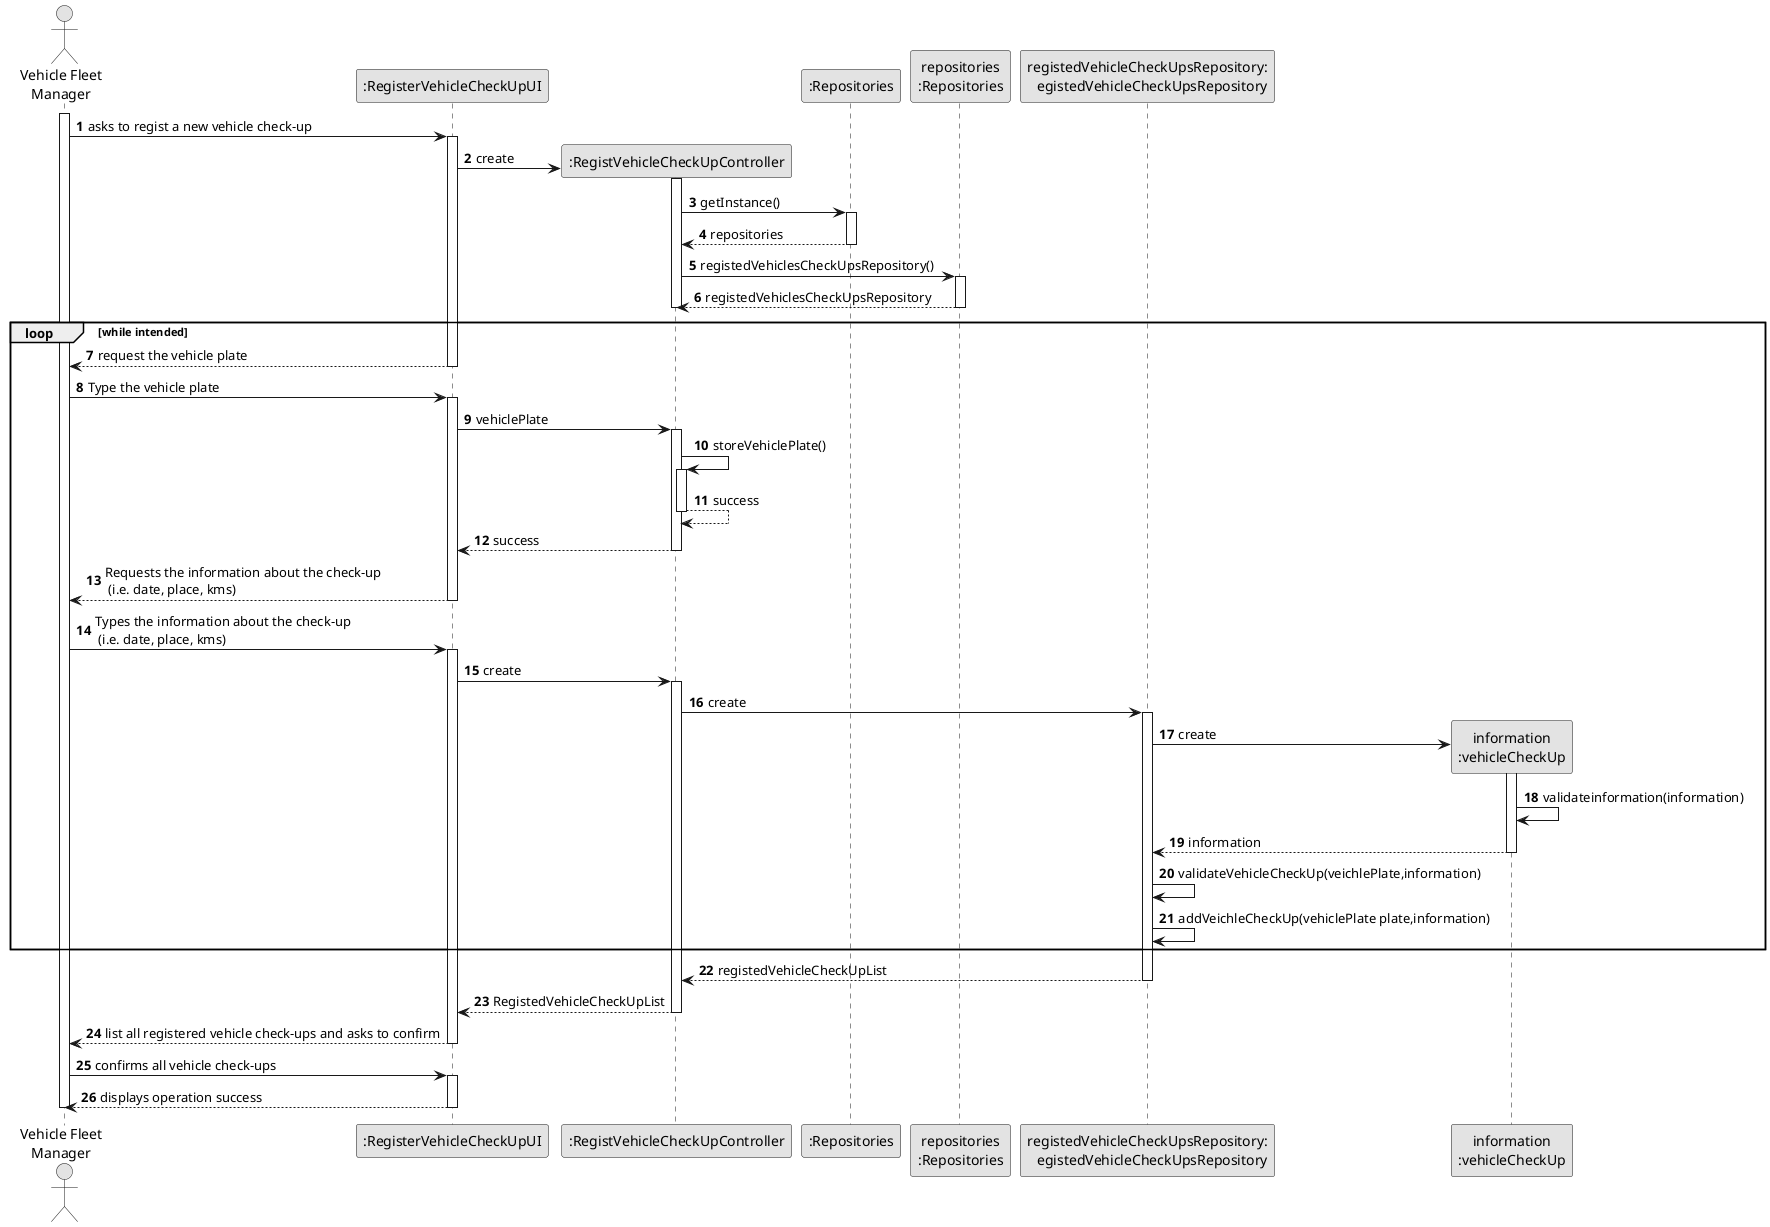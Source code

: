 @startuml
skinparam monochrome true
skinparam packageStyle rectangle
skinparam shadowing false

autonumber

'hide footbox
actor "Vehicle Fleet\nManager" as VFM
participant ":RegisterVehicleCheckUpUI" as UI
participant ":RegistVehicleCheckUpController" as CTRL
participant ":Repositories" as RepositorySingleton
participant "repositories\n:Repositories" as PLAT
participant "registedVehicleCheckUpsRepository:\registedVehicleCheckUpsRepository" as registedVehicleCheckUpsRepository
participant "information\n:vehicleCheckUp" as Data

activate VFM

        VFM -> UI : asks to regist a new vehicle check-up

        activate UI

'            UI --> ADM : requests data (reference, description,  informal \n description, technical description, duration, cost)
            'create CTRL
            UI -> CTRL** : create
            activate CTRL

                CTRL -> RepositorySingleton : getInstance()
                activate RepositorySingleton

                    RepositorySingleton --> CTRL: repositories
                deactivate RepositorySingleton

                CTRL -> PLAT : registedVehiclesCheckUpsRepository()

                activate PLAT
                    PLAT --> CTRL: registedVehiclesCheckUpsRepository
                deactivate PLAT
            deactivate CTRL
        loop while intended
            UI --> VFM : request the vehicle plate
        deactivate UI

    VFM -> UI : Type the vehicle plate
    activate UI

            UI -> CTRL : vehiclePlate
                activate CTRL
                CTRL -> CTRL : storeVehiclePlate()

                activate CTRL
                    CTRL --> CTRL : success
                deactivate CTRL

                CTRL --> UI : success
            deactivate CTRL

            UI --> VFM : Requests the information about the check-up\n (i.e. date, place, kms)
        deactivate UI

    VFM -> UI : Types the information about the check-up\n (i.e. date, place, kms)
    activate UI
        UI -> CTRL: create

        activate CTRL
            CTRL -> registedVehicleCheckUpsRepository : create

            activate registedVehicleCheckUpsRepository
            registedVehicleCheckUpsRepository -> Data**: create
        activate Data

        Data -> Data: validateinformation(information)

        Data --> registedVehicleCheckUpsRepository : information
                    deactivate Data
                                registedVehicleCheckUpsRepository -> registedVehicleCheckUpsRepository: validateVehicleCheckUp(veichlePlate,information)
                registedVehicleCheckUpsRepository -> registedVehicleCheckUpsRepository: addVeichleCheckUp(vehiclePlate plate,information)
        end
                registedVehicleCheckUpsRepository --> CTRL : registedVehicleCheckUpList
            deactivate registedVehicleCheckUpsRepository

            CTRL --> UI : RegistedVehicleCheckUpList

        deactivate CTRL

        UI --> VFM : list all registered vehicle check-ups and asks to confirm

    deactivate UI

    VFM -> UI : confirms all vehicle check-ups

    activate UI
    UI --> VFM : displays operation success
    deactivate UI

deactivate VFM

@enduml